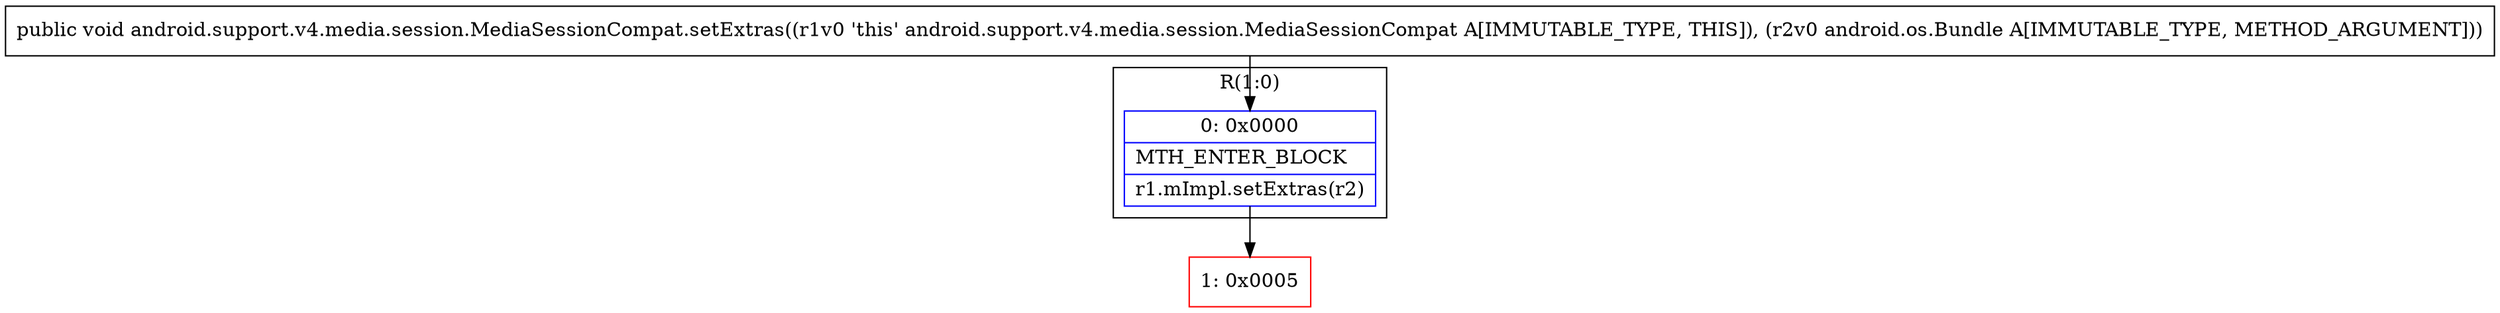 digraph "CFG forandroid.support.v4.media.session.MediaSessionCompat.setExtras(Landroid\/os\/Bundle;)V" {
subgraph cluster_Region_1874554004 {
label = "R(1:0)";
node [shape=record,color=blue];
Node_0 [shape=record,label="{0\:\ 0x0000|MTH_ENTER_BLOCK\l|r1.mImpl.setExtras(r2)\l}"];
}
Node_1 [shape=record,color=red,label="{1\:\ 0x0005}"];
MethodNode[shape=record,label="{public void android.support.v4.media.session.MediaSessionCompat.setExtras((r1v0 'this' android.support.v4.media.session.MediaSessionCompat A[IMMUTABLE_TYPE, THIS]), (r2v0 android.os.Bundle A[IMMUTABLE_TYPE, METHOD_ARGUMENT])) }"];
MethodNode -> Node_0;
Node_0 -> Node_1;
}

